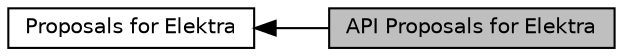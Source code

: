 digraph "API Proposals for Elektra"
{
  edge [fontname="Helvetica",fontsize="10",labelfontname="Helvetica",labelfontsize="10"];
  node [fontname="Helvetica",fontsize="10",shape=box];
  rankdir=LR;
  Node2 [label="Proposals for Elektra",height=0.2,width=0.4,color="black", fillcolor="white", style="filled",URL="$group__proposal.html",tooltip="Might be added to, changed or removed from future Elektra releases."];
  Node1 [label="API Proposals for Elektra",height=0.2,width=0.4,color="black", fillcolor="grey75", style="filled", fontcolor="black",tooltip="for kdb.h."];
  Node2->Node1 [shape=plaintext, dir="back", style="solid"];
}

